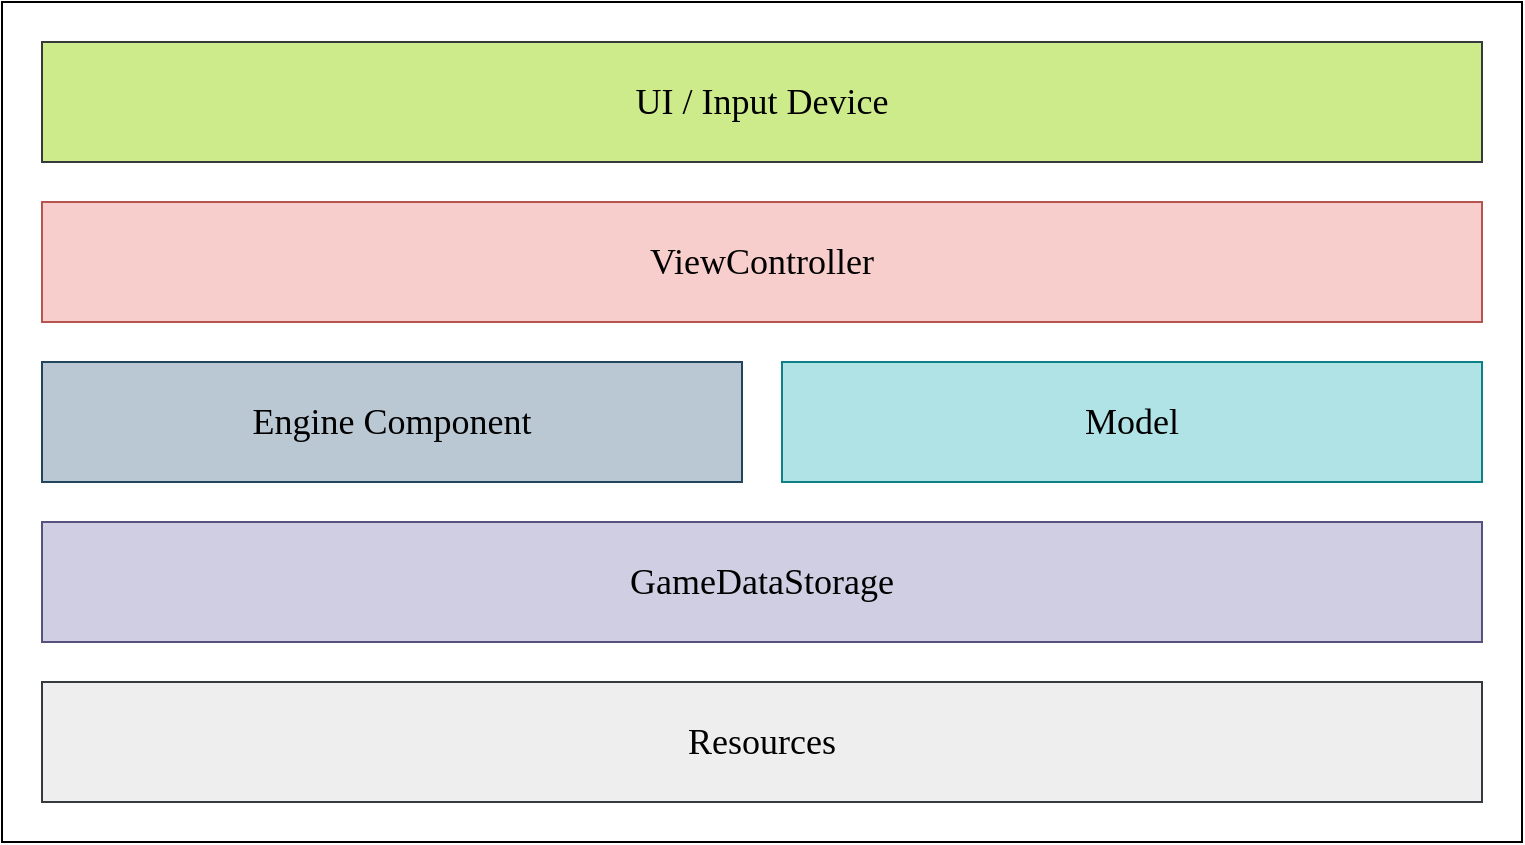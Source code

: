 <mxfile version="21.6.1" type="device">
  <diagram name="Page-1" id="h_yBb2WiYMxBjt_rgD_s">
    <mxGraphModel dx="2026" dy="1183" grid="1" gridSize="10" guides="1" tooltips="1" connect="1" arrows="1" fold="1" page="1" pageScale="1" pageWidth="850" pageHeight="1100" math="0" shadow="0">
      <root>
        <mxCell id="0" />
        <mxCell id="1" parent="0" />
        <mxCell id="5iEDhMFKrE1mKd4etGFo-1" value="" style="rounded=0;whiteSpace=wrap;html=1;" parent="1" vertex="1">
          <mxGeometry x="110" y="480" width="760" height="420" as="geometry" />
        </mxCell>
        <mxCell id="PwPabdNTKVrFm3s9vTg0-6" value="Resources" style="rounded=0;whiteSpace=wrap;html=1;fillColor=#eeeeee;strokeColor=#36393d;fontFamily=Verdana;fontSize=18;fontStyle=0" parent="1" vertex="1">
          <mxGeometry x="130" y="820" width="720" height="60" as="geometry" />
        </mxCell>
        <mxCell id="5iEDhMFKrE1mKd4etGFo-10" value="UI / Input Device" style="rounded=0;whiteSpace=wrap;html=1;fillColor=#cdeb8b;strokeColor=#36393d;fontFamily=Verdana;fontSize=18;fontStyle=0" parent="1" vertex="1">
          <mxGeometry x="130" y="500" width="720" height="60" as="geometry" />
        </mxCell>
        <mxCell id="5iEDhMFKrE1mKd4etGFo-12" value="Engine Component" style="rounded=0;whiteSpace=wrap;html=1;fillColor=#bac8d3;strokeColor=#23445d;fontFamily=Verdana;fontSize=18;fontStyle=0" parent="1" vertex="1">
          <mxGeometry x="130" y="660" width="350" height="60" as="geometry" />
        </mxCell>
        <mxCell id="5iEDhMFKrE1mKd4etGFo-14" value="GameDataStorage" style="rounded=0;whiteSpace=wrap;html=1;fillColor=#d0cee2;strokeColor=#56517e;fontFamily=Verdana;fontSize=18;fontStyle=0" parent="1" vertex="1">
          <mxGeometry x="130" y="740" width="720" height="60" as="geometry" />
        </mxCell>
        <mxCell id="RUDRLNCw3qYjvUpAcXgR-2" value="ViewController" style="rounded=0;whiteSpace=wrap;html=1;fillColor=#f8cecc;strokeColor=#b85450;fontFamily=Verdana;fontSize=18;fontStyle=0" parent="1" vertex="1">
          <mxGeometry x="130" y="580" width="720" height="60" as="geometry" />
        </mxCell>
        <mxCell id="RUDRLNCw3qYjvUpAcXgR-3" value="Model" style="rounded=0;whiteSpace=wrap;html=1;fillColor=#b0e3e6;strokeColor=#0e8088;fontSize=18;fontFamily=Verdana;fontStyle=0;strokeWidth=1;" parent="1" vertex="1">
          <mxGeometry x="500" y="660" width="350" height="60" as="geometry" />
        </mxCell>
      </root>
    </mxGraphModel>
  </diagram>
</mxfile>
